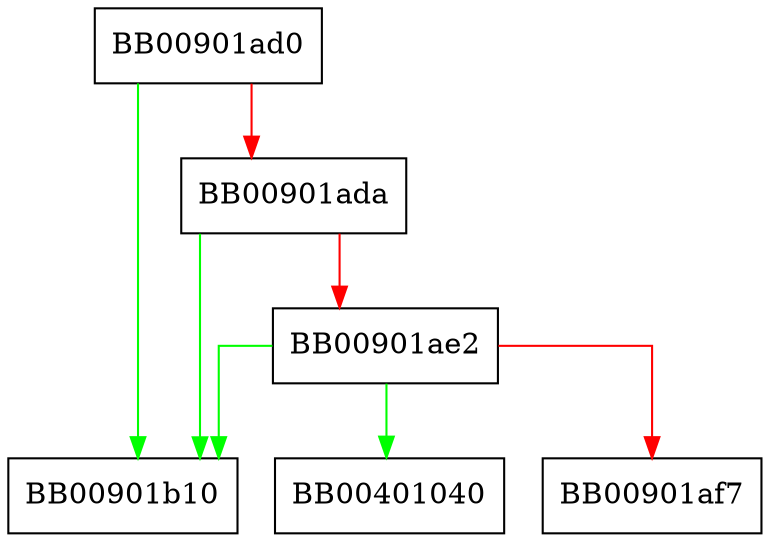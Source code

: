 digraph setenv {
  node [shape="box"];
  graph [splines=ortho];
  BB00901ad0 -> BB00901b10 [color="green"];
  BB00901ad0 -> BB00901ada [color="red"];
  BB00901ada -> BB00901b10 [color="green"];
  BB00901ada -> BB00901ae2 [color="red"];
  BB00901ae2 -> BB00401040 [color="green"];
  BB00901ae2 -> BB00901b10 [color="green"];
  BB00901ae2 -> BB00901af7 [color="red"];
}
